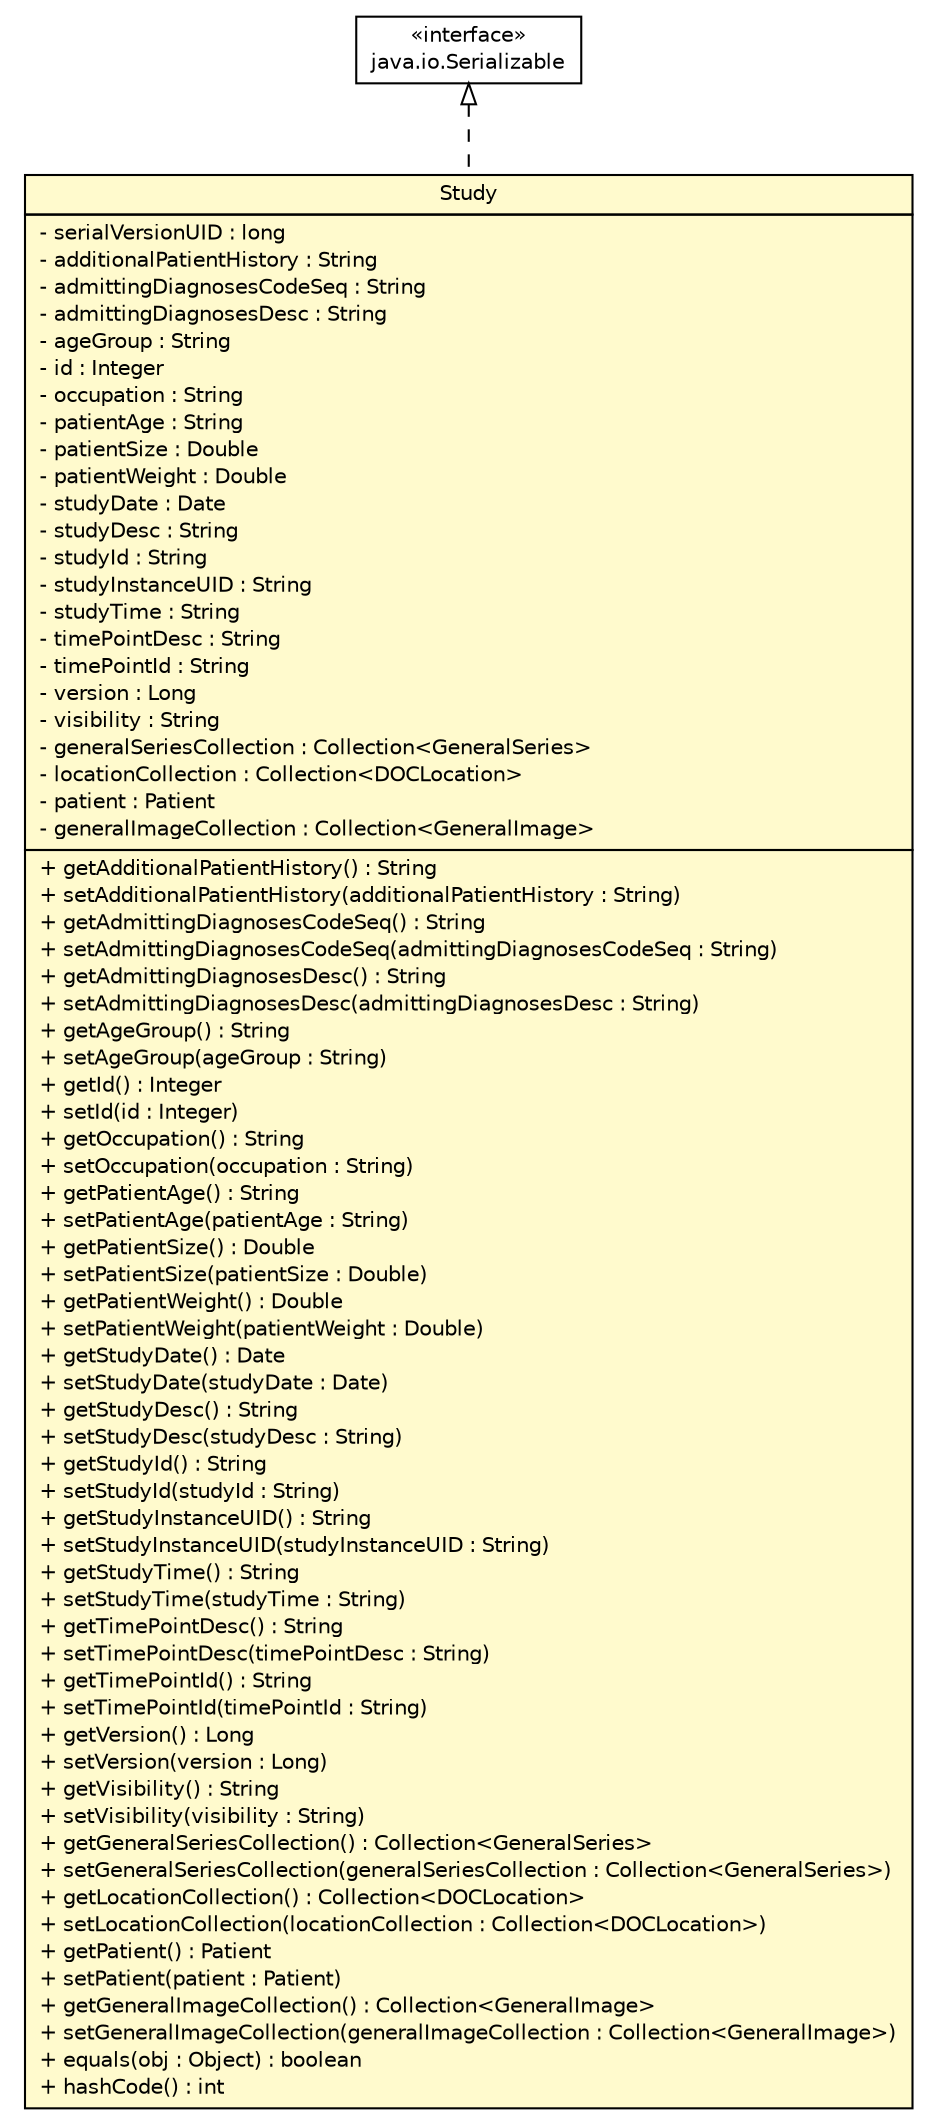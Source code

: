 #!/usr/local/bin/dot
#
# Class diagram 
# Generated by UmlGraph version 4.8 (http://www.spinellis.gr/sw/umlgraph)
#

digraph G {
	edge [fontname="Helvetica",fontsize=10,labelfontname="Helvetica",labelfontsize=10];
	node [fontname="Helvetica",fontsize=10,shape=plaintext];
	// gov.nih.nci.ncia.updateabledomain.Study
	c62861 [label=<<table border="0" cellborder="1" cellspacing="0" cellpadding="2" port="p" bgcolor="lemonChiffon" href="./Study.html">
		<tr><td><table border="0" cellspacing="0" cellpadding="1">
			<tr><td> Study </td></tr>
		</table></td></tr>
		<tr><td><table border="0" cellspacing="0" cellpadding="1">
			<tr><td align="left"> - serialVersionUID : long </td></tr>
			<tr><td align="left"> - additionalPatientHistory : String </td></tr>
			<tr><td align="left"> - admittingDiagnosesCodeSeq : String </td></tr>
			<tr><td align="left"> - admittingDiagnosesDesc : String </td></tr>
			<tr><td align="left"> - ageGroup : String </td></tr>
			<tr><td align="left"> - id : Integer </td></tr>
			<tr><td align="left"> - occupation : String </td></tr>
			<tr><td align="left"> - patientAge : String </td></tr>
			<tr><td align="left"> - patientSize : Double </td></tr>
			<tr><td align="left"> - patientWeight : Double </td></tr>
			<tr><td align="left"> - studyDate : Date </td></tr>
			<tr><td align="left"> - studyDesc : String </td></tr>
			<tr><td align="left"> - studyId : String </td></tr>
			<tr><td align="left"> - studyInstanceUID : String </td></tr>
			<tr><td align="left"> - studyTime : String </td></tr>
			<tr><td align="left"> - timePointDesc : String </td></tr>
			<tr><td align="left"> - timePointId : String </td></tr>
			<tr><td align="left"> - version : Long </td></tr>
			<tr><td align="left"> - visibility : String </td></tr>
			<tr><td align="left"> - generalSeriesCollection : Collection&lt;GeneralSeries&gt; </td></tr>
			<tr><td align="left"> - locationCollection : Collection&lt;DOCLocation&gt; </td></tr>
			<tr><td align="left"> - patient : Patient </td></tr>
			<tr><td align="left"> - generalImageCollection : Collection&lt;GeneralImage&gt; </td></tr>
		</table></td></tr>
		<tr><td><table border="0" cellspacing="0" cellpadding="1">
			<tr><td align="left"> + getAdditionalPatientHistory() : String </td></tr>
			<tr><td align="left"> + setAdditionalPatientHistory(additionalPatientHistory : String) </td></tr>
			<tr><td align="left"> + getAdmittingDiagnosesCodeSeq() : String </td></tr>
			<tr><td align="left"> + setAdmittingDiagnosesCodeSeq(admittingDiagnosesCodeSeq : String) </td></tr>
			<tr><td align="left"> + getAdmittingDiagnosesDesc() : String </td></tr>
			<tr><td align="left"> + setAdmittingDiagnosesDesc(admittingDiagnosesDesc : String) </td></tr>
			<tr><td align="left"> + getAgeGroup() : String </td></tr>
			<tr><td align="left"> + setAgeGroup(ageGroup : String) </td></tr>
			<tr><td align="left"> + getId() : Integer </td></tr>
			<tr><td align="left"> + setId(id : Integer) </td></tr>
			<tr><td align="left"> + getOccupation() : String </td></tr>
			<tr><td align="left"> + setOccupation(occupation : String) </td></tr>
			<tr><td align="left"> + getPatientAge() : String </td></tr>
			<tr><td align="left"> + setPatientAge(patientAge : String) </td></tr>
			<tr><td align="left"> + getPatientSize() : Double </td></tr>
			<tr><td align="left"> + setPatientSize(patientSize : Double) </td></tr>
			<tr><td align="left"> + getPatientWeight() : Double </td></tr>
			<tr><td align="left"> + setPatientWeight(patientWeight : Double) </td></tr>
			<tr><td align="left"> + getStudyDate() : Date </td></tr>
			<tr><td align="left"> + setStudyDate(studyDate : Date) </td></tr>
			<tr><td align="left"> + getStudyDesc() : String </td></tr>
			<tr><td align="left"> + setStudyDesc(studyDesc : String) </td></tr>
			<tr><td align="left"> + getStudyId() : String </td></tr>
			<tr><td align="left"> + setStudyId(studyId : String) </td></tr>
			<tr><td align="left"> + getStudyInstanceUID() : String </td></tr>
			<tr><td align="left"> + setStudyInstanceUID(studyInstanceUID : String) </td></tr>
			<tr><td align="left"> + getStudyTime() : String </td></tr>
			<tr><td align="left"> + setStudyTime(studyTime : String) </td></tr>
			<tr><td align="left"> + getTimePointDesc() : String </td></tr>
			<tr><td align="left"> + setTimePointDesc(timePointDesc : String) </td></tr>
			<tr><td align="left"> + getTimePointId() : String </td></tr>
			<tr><td align="left"> + setTimePointId(timePointId : String) </td></tr>
			<tr><td align="left"> + getVersion() : Long </td></tr>
			<tr><td align="left"> + setVersion(version : Long) </td></tr>
			<tr><td align="left"> + getVisibility() : String </td></tr>
			<tr><td align="left"> + setVisibility(visibility : String) </td></tr>
			<tr><td align="left"> + getGeneralSeriesCollection() : Collection&lt;GeneralSeries&gt; </td></tr>
			<tr><td align="left"> + setGeneralSeriesCollection(generalSeriesCollection : Collection&lt;GeneralSeries&gt;) </td></tr>
			<tr><td align="left"> + getLocationCollection() : Collection&lt;DOCLocation&gt; </td></tr>
			<tr><td align="left"> + setLocationCollection(locationCollection : Collection&lt;DOCLocation&gt;) </td></tr>
			<tr><td align="left"> + getPatient() : Patient </td></tr>
			<tr><td align="left"> + setPatient(patient : Patient) </td></tr>
			<tr><td align="left"> + getGeneralImageCollection() : Collection&lt;GeneralImage&gt; </td></tr>
			<tr><td align="left"> + setGeneralImageCollection(generalImageCollection : Collection&lt;GeneralImage&gt;) </td></tr>
			<tr><td align="left"> + equals(obj : Object) : boolean </td></tr>
			<tr><td align="left"> + hashCode() : int </td></tr>
		</table></td></tr>
		</table>>, fontname="Helvetica", fontcolor="black", fontsize=10.0];
	//gov.nih.nci.ncia.updateabledomain.Study implements java.io.Serializable
	c62892:p -> c62861:p [dir=back,arrowtail=empty,style=dashed];
	// java.io.Serializable
	c62892 [label=<<table border="0" cellborder="1" cellspacing="0" cellpadding="2" port="p" href="http://java.sun.com/j2se/1.4.2/docs/api/java/io/Serializable.html">
		<tr><td><table border="0" cellspacing="0" cellpadding="1">
			<tr><td> &laquo;interface&raquo; </td></tr>
			<tr><td> java.io.Serializable </td></tr>
		</table></td></tr>
		</table>>, fontname="Helvetica", fontcolor="black", fontsize=10.0];
}

